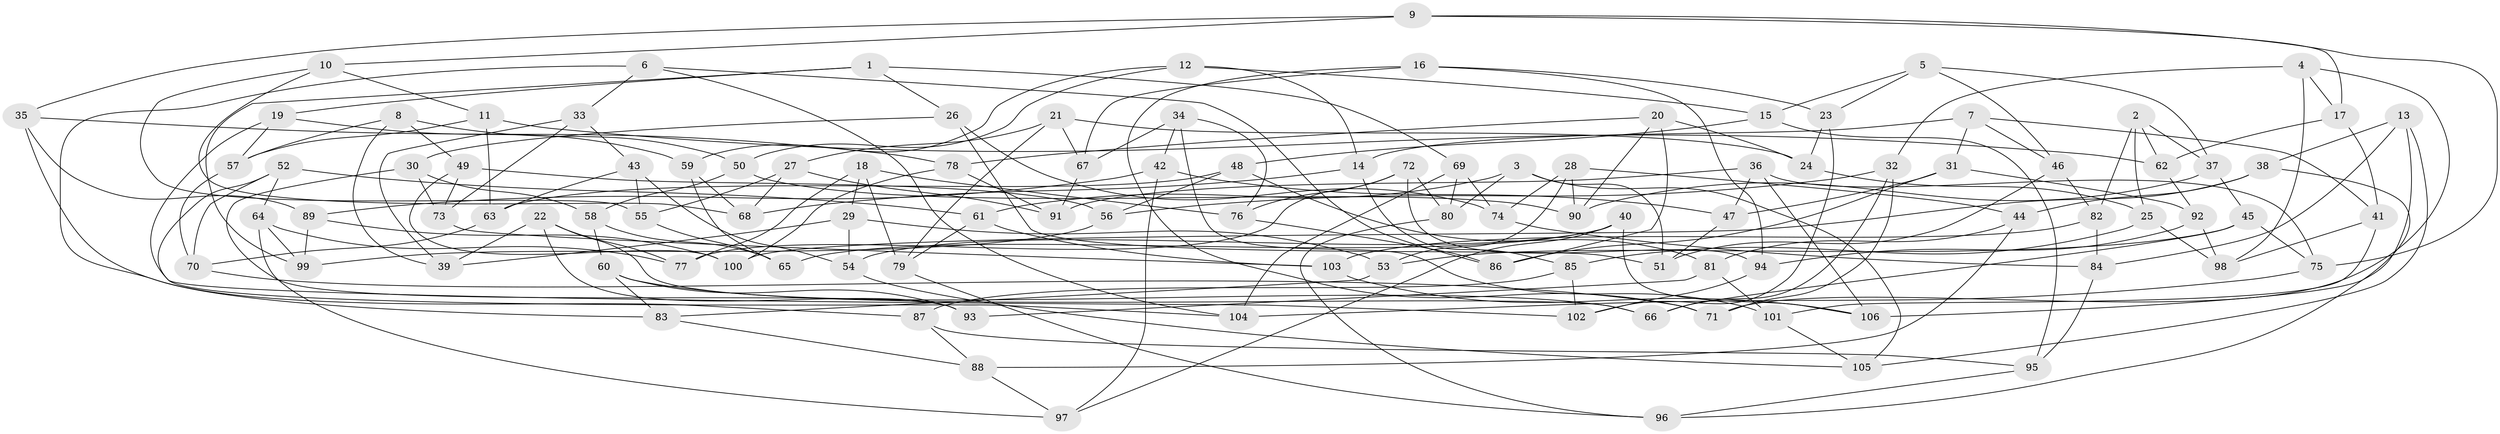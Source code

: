 // coarse degree distribution, {4: 0.6081081081081081, 8: 0.04054054054054054, 7: 0.04054054054054054, 3: 0.04054054054054054, 6: 0.24324324324324326, 5: 0.02702702702702703}
// Generated by graph-tools (version 1.1) at 2025/20/03/04/25 18:20:34]
// undirected, 106 vertices, 212 edges
graph export_dot {
graph [start="1"]
  node [color=gray90,style=filled];
  1;
  2;
  3;
  4;
  5;
  6;
  7;
  8;
  9;
  10;
  11;
  12;
  13;
  14;
  15;
  16;
  17;
  18;
  19;
  20;
  21;
  22;
  23;
  24;
  25;
  26;
  27;
  28;
  29;
  30;
  31;
  32;
  33;
  34;
  35;
  36;
  37;
  38;
  39;
  40;
  41;
  42;
  43;
  44;
  45;
  46;
  47;
  48;
  49;
  50;
  51;
  52;
  53;
  54;
  55;
  56;
  57;
  58;
  59;
  60;
  61;
  62;
  63;
  64;
  65;
  66;
  67;
  68;
  69;
  70;
  71;
  72;
  73;
  74;
  75;
  76;
  77;
  78;
  79;
  80;
  81;
  82;
  83;
  84;
  85;
  86;
  87;
  88;
  89;
  90;
  91;
  92;
  93;
  94;
  95;
  96;
  97;
  98;
  99;
  100;
  101;
  102;
  103;
  104;
  105;
  106;
  1 -- 69;
  1 -- 26;
  1 -- 99;
  1 -- 19;
  2 -- 25;
  2 -- 62;
  2 -- 82;
  2 -- 37;
  3 -- 61;
  3 -- 105;
  3 -- 80;
  3 -- 51;
  4 -- 32;
  4 -- 98;
  4 -- 71;
  4 -- 17;
  5 -- 23;
  5 -- 37;
  5 -- 15;
  5 -- 46;
  6 -- 86;
  6 -- 33;
  6 -- 83;
  6 -- 104;
  7 -- 46;
  7 -- 14;
  7 -- 41;
  7 -- 31;
  8 -- 50;
  8 -- 39;
  8 -- 49;
  8 -- 57;
  9 -- 35;
  9 -- 10;
  9 -- 75;
  9 -- 17;
  10 -- 68;
  10 -- 11;
  10 -- 55;
  11 -- 62;
  11 -- 57;
  11 -- 63;
  12 -- 15;
  12 -- 50;
  12 -- 59;
  12 -- 14;
  13 -- 84;
  13 -- 106;
  13 -- 105;
  13 -- 38;
  14 -- 85;
  14 -- 68;
  15 -- 95;
  15 -- 48;
  16 -- 23;
  16 -- 94;
  16 -- 71;
  16 -- 67;
  17 -- 41;
  17 -- 62;
  18 -- 76;
  18 -- 29;
  18 -- 77;
  18 -- 79;
  19 -- 59;
  19 -- 102;
  19 -- 57;
  20 -- 24;
  20 -- 86;
  20 -- 78;
  20 -- 90;
  21 -- 67;
  21 -- 27;
  21 -- 79;
  21 -- 24;
  22 -- 93;
  22 -- 39;
  22 -- 66;
  22 -- 77;
  23 -- 24;
  23 -- 102;
  24 -- 25;
  25 -- 85;
  25 -- 98;
  26 -- 30;
  26 -- 74;
  26 -- 51;
  27 -- 55;
  27 -- 91;
  27 -- 68;
  28 -- 53;
  28 -- 74;
  28 -- 44;
  28 -- 90;
  29 -- 54;
  29 -- 53;
  29 -- 39;
  30 -- 73;
  30 -- 58;
  30 -- 93;
  31 -- 47;
  31 -- 92;
  31 -- 86;
  32 -- 66;
  32 -- 71;
  32 -- 56;
  33 -- 73;
  33 -- 39;
  33 -- 43;
  34 -- 67;
  34 -- 76;
  34 -- 42;
  34 -- 101;
  35 -- 89;
  35 -- 78;
  35 -- 87;
  36 -- 47;
  36 -- 75;
  36 -- 91;
  36 -- 106;
  37 -- 45;
  37 -- 90;
  38 -- 96;
  38 -- 100;
  38 -- 44;
  40 -- 106;
  40 -- 54;
  40 -- 97;
  40 -- 65;
  41 -- 101;
  41 -- 98;
  42 -- 47;
  42 -- 97;
  42 -- 89;
  43 -- 54;
  43 -- 63;
  43 -- 55;
  44 -- 88;
  44 -- 81;
  45 -- 53;
  45 -- 66;
  45 -- 75;
  46 -- 51;
  46 -- 82;
  47 -- 51;
  48 -- 81;
  48 -- 56;
  48 -- 63;
  49 -- 73;
  49 -- 56;
  49 -- 100;
  50 -- 90;
  50 -- 58;
  52 -- 104;
  52 -- 61;
  52 -- 64;
  52 -- 70;
  53 -- 83;
  54 -- 105;
  55 -- 65;
  56 -- 99;
  57 -- 70;
  58 -- 65;
  58 -- 60;
  59 -- 68;
  59 -- 65;
  60 -- 66;
  60 -- 93;
  60 -- 83;
  61 -- 79;
  61 -- 103;
  62 -- 92;
  63 -- 70;
  64 -- 77;
  64 -- 97;
  64 -- 99;
  67 -- 91;
  69 -- 104;
  69 -- 74;
  69 -- 80;
  70 -- 71;
  72 -- 77;
  72 -- 94;
  72 -- 76;
  72 -- 80;
  73 -- 103;
  74 -- 84;
  75 -- 104;
  76 -- 86;
  78 -- 91;
  78 -- 100;
  79 -- 96;
  80 -- 96;
  81 -- 101;
  81 -- 93;
  82 -- 84;
  82 -- 103;
  83 -- 88;
  84 -- 95;
  85 -- 102;
  85 -- 87;
  87 -- 95;
  87 -- 88;
  88 -- 97;
  89 -- 99;
  89 -- 100;
  92 -- 94;
  92 -- 98;
  94 -- 102;
  95 -- 96;
  101 -- 105;
  103 -- 106;
}
